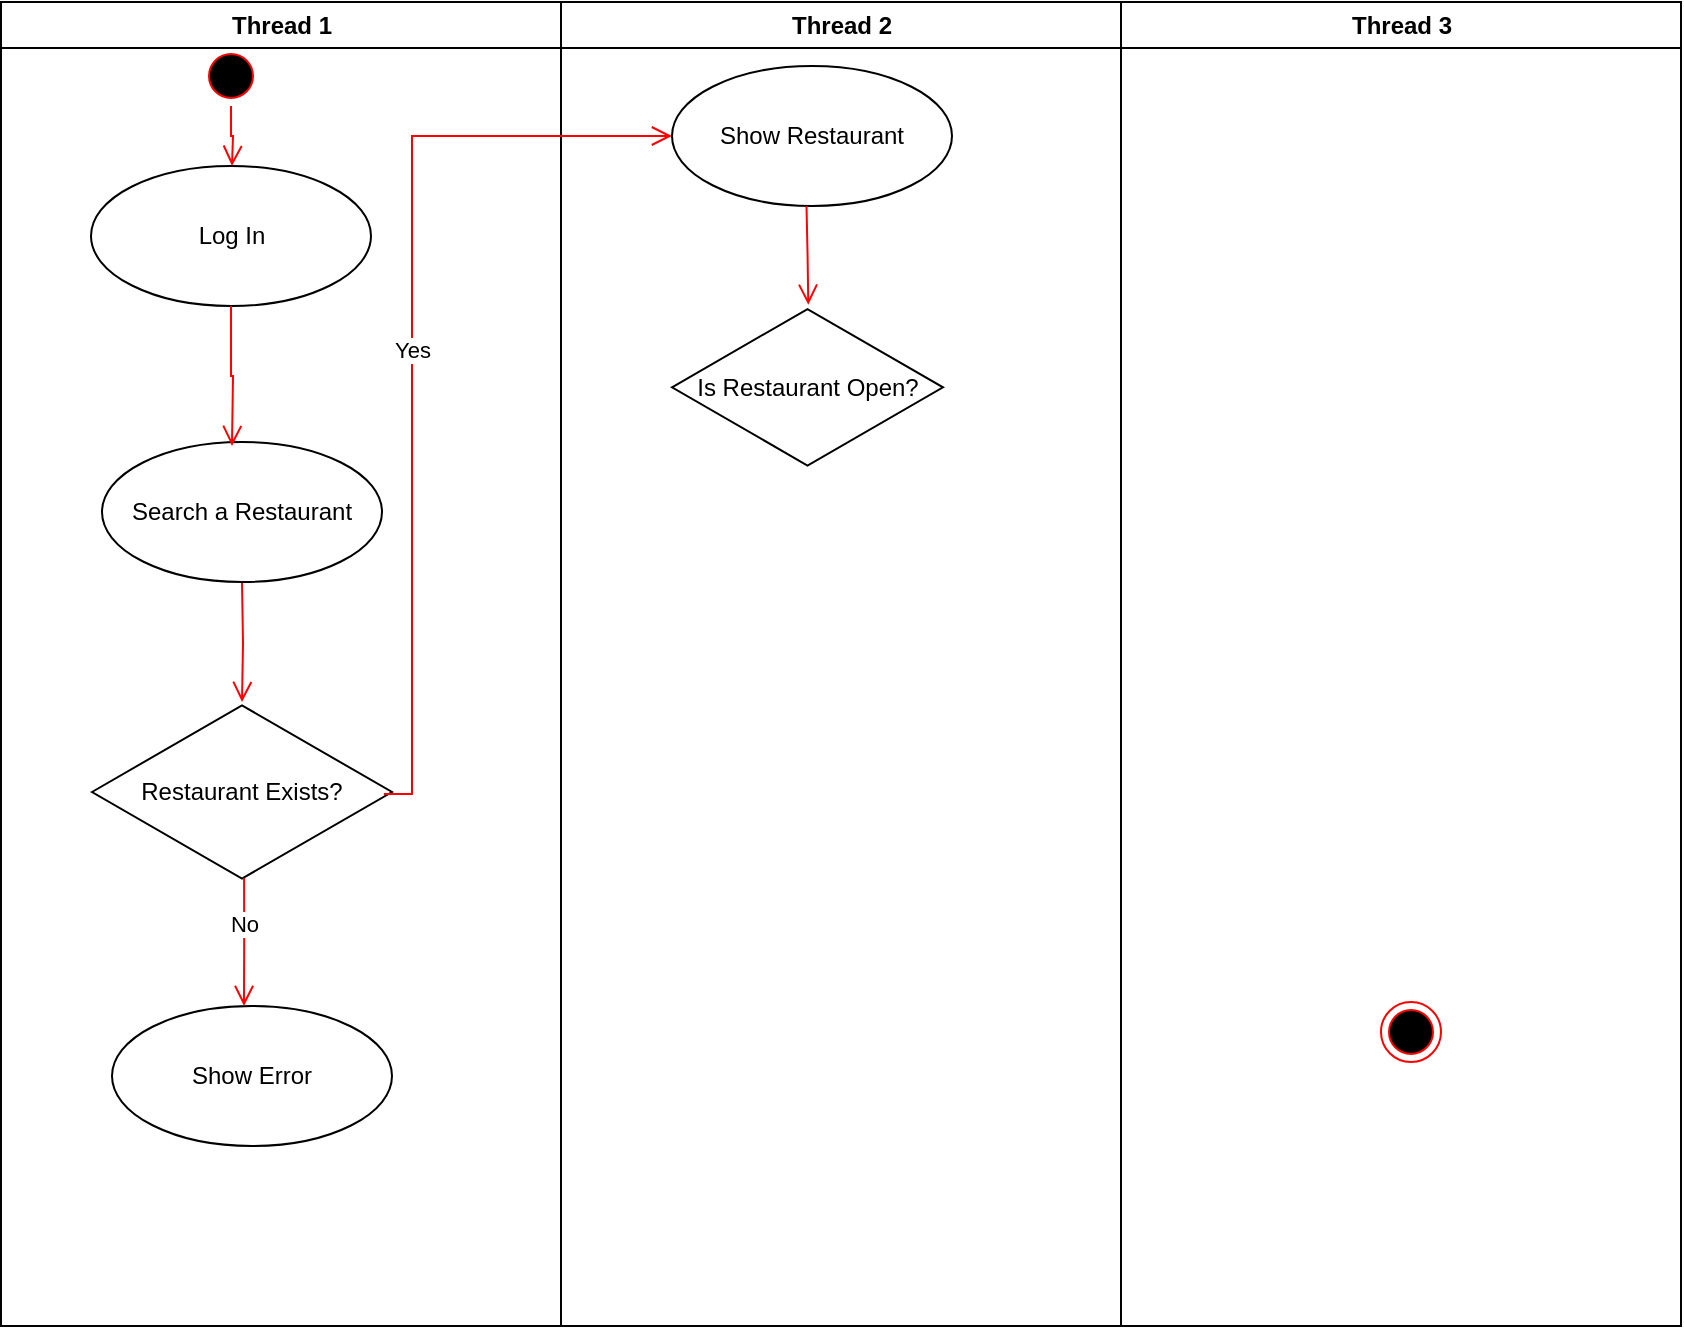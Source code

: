 <mxfile version="20.2.8" type="github">
  <diagram name="Page-1" id="e7e014a7-5840-1c2e-5031-d8a46d1fe8dd">
    <mxGraphModel dx="782" dy="428" grid="1" gridSize="10" guides="1" tooltips="1" connect="1" arrows="1" fold="1" page="1" pageScale="1" pageWidth="1169" pageHeight="826" background="none" math="0" shadow="0">
      <root>
        <mxCell id="0" />
        <mxCell id="1" parent="0" />
        <mxCell id="2" value="Thread 1" style="swimlane;whiteSpace=wrap" parent="1" vertex="1">
          <mxGeometry x="164.5" y="128" width="280" height="662" as="geometry" />
        </mxCell>
        <mxCell id="FRBaiip9Qxw7M4mhhmUO-46" value="Log In" style="ellipse;whiteSpace=wrap;html=1;" vertex="1" parent="2">
          <mxGeometry x="45" y="82" width="140" height="70" as="geometry" />
        </mxCell>
        <mxCell id="FRBaiip9Qxw7M4mhhmUO-47" value="" style="ellipse;html=1;shape=startState;fillColor=#000000;strokeColor=#ff0000;" vertex="1" parent="2">
          <mxGeometry x="100" y="22" width="30" height="30" as="geometry" />
        </mxCell>
        <mxCell id="FRBaiip9Qxw7M4mhhmUO-48" value="" style="edgeStyle=orthogonalEdgeStyle;html=1;verticalAlign=bottom;endArrow=open;endSize=8;strokeColor=#ff0000;rounded=0;" edge="1" source="FRBaiip9Qxw7M4mhhmUO-47" parent="2">
          <mxGeometry relative="1" as="geometry">
            <mxPoint x="115.5" y="82" as="targetPoint" />
          </mxGeometry>
        </mxCell>
        <mxCell id="FRBaiip9Qxw7M4mhhmUO-51" value="Restaurant Exists?" style="html=1;whiteSpace=wrap;aspect=fixed;shape=isoRectangle;" vertex="1" parent="2">
          <mxGeometry x="45.5" y="350" width="150" height="90" as="geometry" />
        </mxCell>
        <mxCell id="FRBaiip9Qxw7M4mhhmUO-50" value="" style="edgeStyle=orthogonalEdgeStyle;html=1;verticalAlign=bottom;endArrow=open;endSize=8;strokeColor=#ff0000;rounded=0;" edge="1" parent="2" target="FRBaiip9Qxw7M4mhhmUO-51">
          <mxGeometry relative="1" as="geometry">
            <mxPoint x="115.5" y="252" as="targetPoint" />
            <mxPoint x="120.5" y="290" as="sourcePoint" />
          </mxGeometry>
        </mxCell>
        <mxCell id="FRBaiip9Qxw7M4mhhmUO-57" value="Search a Restaurant" style="ellipse;whiteSpace=wrap;html=1;" vertex="1" parent="2">
          <mxGeometry x="50.5" y="220" width="140" height="70" as="geometry" />
        </mxCell>
        <mxCell id="FRBaiip9Qxw7M4mhhmUO-64" value="Show Error" style="ellipse;whiteSpace=wrap;html=1;" vertex="1" parent="2">
          <mxGeometry x="55.5" y="502" width="140" height="70" as="geometry" />
        </mxCell>
        <mxCell id="3" value="Thread 2" style="swimlane;whiteSpace=wrap" parent="1" vertex="1">
          <mxGeometry x="444.5" y="128" width="280" height="662" as="geometry" />
        </mxCell>
        <mxCell id="FRBaiip9Qxw7M4mhhmUO-66" value="Show Restaurant" style="ellipse;whiteSpace=wrap;html=1;" vertex="1" parent="3">
          <mxGeometry x="55.5" y="32" width="140" height="70" as="geometry" />
        </mxCell>
        <mxCell id="FRBaiip9Qxw7M4mhhmUO-68" value="Is Restaurant Open?" style="html=1;whiteSpace=wrap;aspect=fixed;shape=isoRectangle;" vertex="1" parent="3">
          <mxGeometry x="55.5" y="152" width="135.5" height="81.3" as="geometry" />
        </mxCell>
        <mxCell id="FRBaiip9Qxw7M4mhhmUO-71" value="" style="edgeStyle=orthogonalEdgeStyle;html=1;verticalAlign=bottom;endArrow=open;endSize=8;strokeColor=#ff0000;rounded=0;entryX=0.503;entryY=-0.008;entryDx=0;entryDy=0;entryPerimeter=0;" edge="1" parent="3" target="FRBaiip9Qxw7M4mhhmUO-68">
          <mxGeometry relative="1" as="geometry">
            <mxPoint x="123.25" y="132" as="targetPoint" />
            <mxPoint x="122.75" y="102" as="sourcePoint" />
          </mxGeometry>
        </mxCell>
        <mxCell id="4" value="Thread 3" style="swimlane;whiteSpace=wrap" parent="1" vertex="1">
          <mxGeometry x="724.5" y="128" width="280" height="662" as="geometry" />
        </mxCell>
        <mxCell id="38" value="" style="ellipse;shape=endState;fillColor=#000000;strokeColor=#ff0000" parent="4" vertex="1">
          <mxGeometry x="130" y="500" width="30" height="30" as="geometry" />
        </mxCell>
        <mxCell id="FRBaiip9Qxw7M4mhhmUO-62" value="" style="edgeStyle=orthogonalEdgeStyle;html=1;verticalAlign=bottom;endArrow=open;endSize=8;strokeColor=#ff0000;rounded=0;exitX=0.5;exitY=1;exitDx=0;exitDy=0;" edge="1" parent="1" source="FRBaiip9Qxw7M4mhhmUO-46">
          <mxGeometry relative="1" as="geometry">
            <mxPoint x="280" y="350" as="targetPoint" />
            <mxPoint x="295" y="428" as="sourcePoint" />
          </mxGeometry>
        </mxCell>
        <mxCell id="FRBaiip9Qxw7M4mhhmUO-63" value="No" style="edgeStyle=orthogonalEdgeStyle;html=1;verticalAlign=bottom;endArrow=open;endSize=8;strokeColor=#ff0000;rounded=0;exitX=0.507;exitY=0.978;exitDx=0;exitDy=0;exitPerimeter=0;" edge="1" parent="1" source="FRBaiip9Qxw7M4mhhmUO-51">
          <mxGeometry relative="1" as="geometry">
            <mxPoint x="286" y="630" as="targetPoint" />
            <mxPoint x="305" y="438" as="sourcePoint" />
          </mxGeometry>
        </mxCell>
        <mxCell id="FRBaiip9Qxw7M4mhhmUO-65" value="" style="edgeStyle=orthogonalEdgeStyle;html=1;verticalAlign=bottom;endArrow=open;endSize=8;strokeColor=#ff0000;rounded=0;exitX=0.973;exitY=0.511;exitDx=0;exitDy=0;exitPerimeter=0;entryX=0;entryY=0.5;entryDx=0;entryDy=0;" edge="1" parent="1" source="FRBaiip9Qxw7M4mhhmUO-51" target="FRBaiip9Qxw7M4mhhmUO-66">
          <mxGeometry relative="1" as="geometry">
            <mxPoint x="500" y="520" as="targetPoint" />
            <mxPoint x="315" y="448" as="sourcePoint" />
            <Array as="points">
              <mxPoint x="370" y="524" />
              <mxPoint x="370" y="195" />
            </Array>
          </mxGeometry>
        </mxCell>
        <mxCell id="FRBaiip9Qxw7M4mhhmUO-67" value="Yes" style="edgeLabel;html=1;align=center;verticalAlign=middle;resizable=0;points=[];" vertex="1" connectable="0" parent="FRBaiip9Qxw7M4mhhmUO-65">
          <mxGeometry x="-0.001" relative="1" as="geometry">
            <mxPoint as="offset" />
          </mxGeometry>
        </mxCell>
      </root>
    </mxGraphModel>
  </diagram>
</mxfile>
